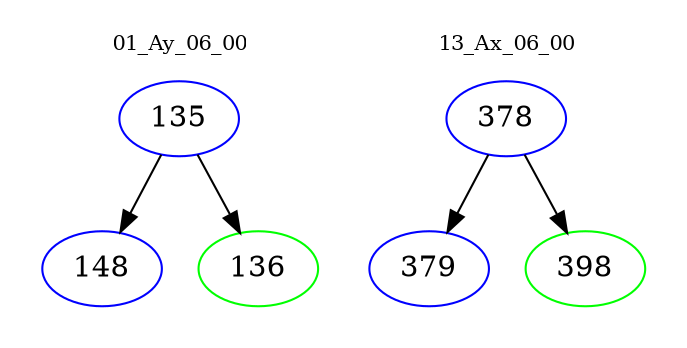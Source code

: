 digraph{
subgraph cluster_0 {
color = white
label = "01_Ay_06_00";
fontsize=10;
T0_135 [label="135", color="blue"]
T0_135 -> T0_148 [color="black"]
T0_148 [label="148", color="blue"]
T0_135 -> T0_136 [color="black"]
T0_136 [label="136", color="green"]
}
subgraph cluster_1 {
color = white
label = "13_Ax_06_00";
fontsize=10;
T1_378 [label="378", color="blue"]
T1_378 -> T1_379 [color="black"]
T1_379 [label="379", color="blue"]
T1_378 -> T1_398 [color="black"]
T1_398 [label="398", color="green"]
}
}
